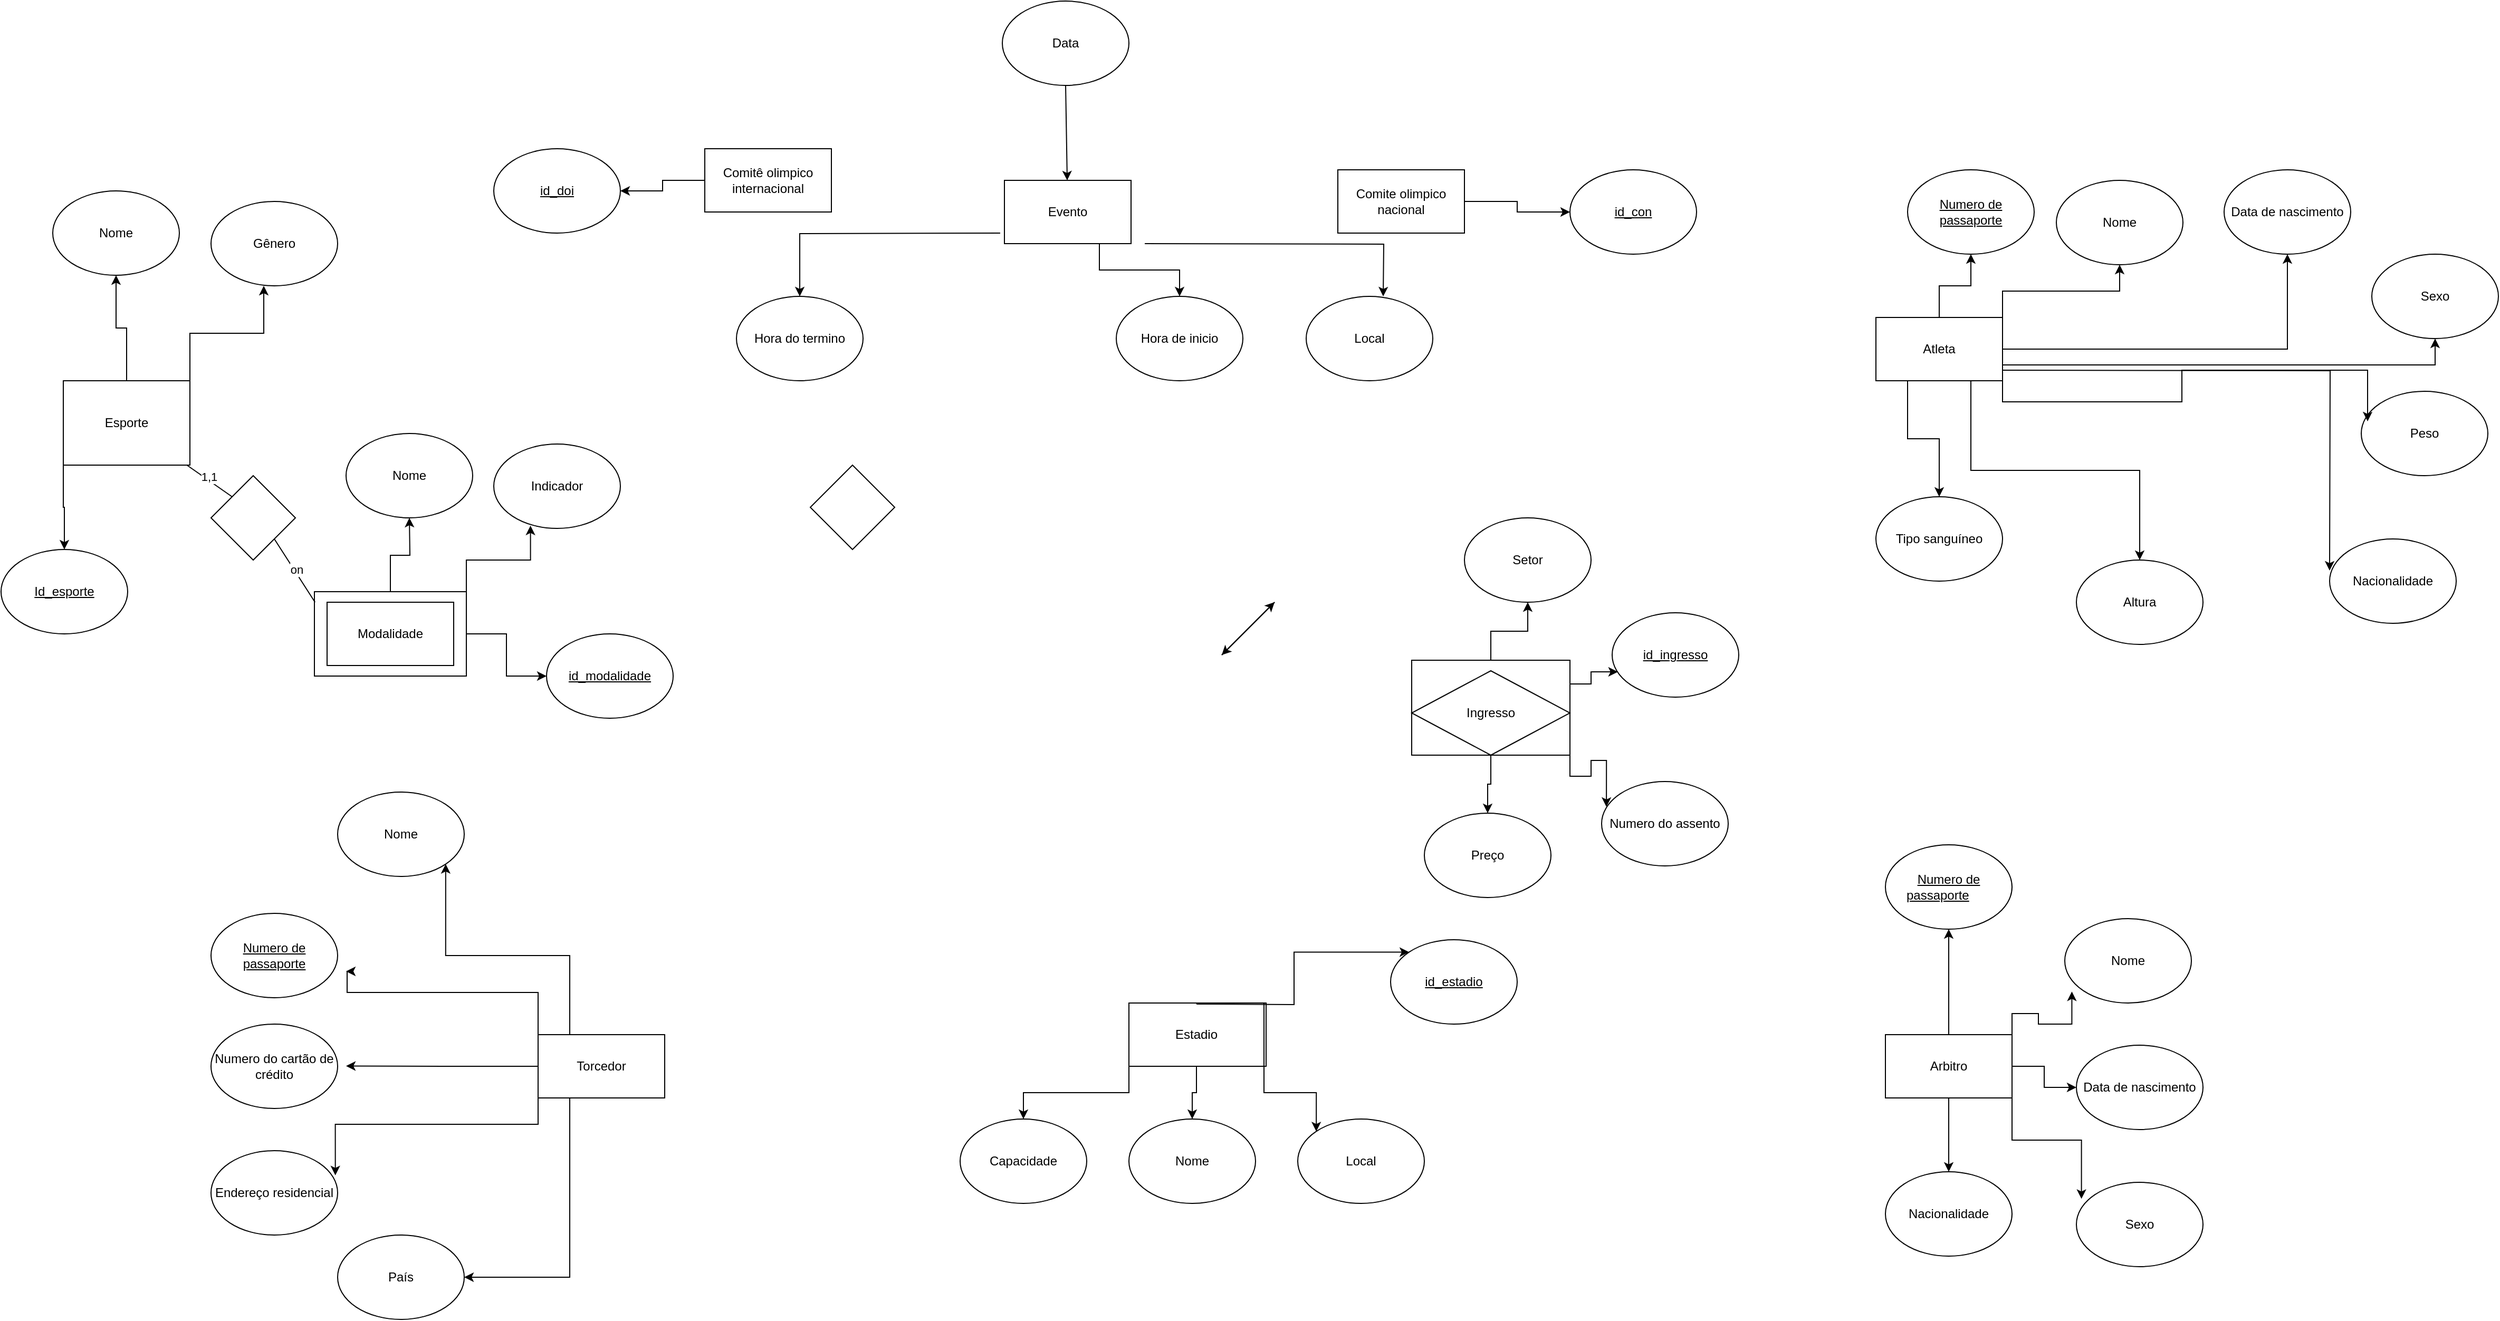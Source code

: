 <mxfile version="24.3.1" type="github">
  <diagram name="Página-1" id="cCtqzTzzAUkSLdhD5IMJ">
    <mxGraphModel dx="3407" dy="2283" grid="1" gridSize="10" guides="1" tooltips="1" connect="1" arrows="1" fold="1" page="1" pageScale="1" pageWidth="827" pageHeight="1169" math="0" shadow="0">
      <root>
        <mxCell id="0" />
        <mxCell id="1" parent="0" />
        <mxCell id="eIRAdP5x8XvNj79uJ43E-24" style="edgeStyle=orthogonalEdgeStyle;rounded=0;orthogonalLoop=1;jettySize=auto;html=1;exitX=0.5;exitY=0;exitDx=0;exitDy=0;entryX=0.5;entryY=1;entryDx=0;entryDy=0;" edge="1" parent="1" source="eIRAdP5x8XvNj79uJ43E-1" target="eIRAdP5x8XvNj79uJ43E-23">
          <mxGeometry relative="1" as="geometry" />
        </mxCell>
        <mxCell id="eIRAdP5x8XvNj79uJ43E-69" style="edgeStyle=orthogonalEdgeStyle;rounded=0;orthogonalLoop=1;jettySize=auto;html=1;exitX=0;exitY=1;exitDx=0;exitDy=0;entryX=0.5;entryY=0;entryDx=0;entryDy=0;" edge="1" parent="1" source="eIRAdP5x8XvNj79uJ43E-1" target="eIRAdP5x8XvNj79uJ43E-68">
          <mxGeometry relative="1" as="geometry" />
        </mxCell>
        <mxCell id="eIRAdP5x8XvNj79uJ43E-1" value="Esporte" style="rounded=0;whiteSpace=wrap;html=1;" vertex="1" parent="1">
          <mxGeometry x="-768" y="230" width="120" height="80" as="geometry" />
        </mxCell>
        <mxCell id="eIRAdP5x8XvNj79uJ43E-29" style="edgeStyle=orthogonalEdgeStyle;rounded=0;orthogonalLoop=1;jettySize=auto;html=1;exitX=0.5;exitY=0;exitDx=0;exitDy=0;" edge="1" parent="1" source="eIRAdP5x8XvNj79uJ43E-7">
          <mxGeometry relative="1" as="geometry">
            <mxPoint x="-440" y="360" as="targetPoint" />
          </mxGeometry>
        </mxCell>
        <mxCell id="eIRAdP5x8XvNj79uJ43E-98" style="edgeStyle=orthogonalEdgeStyle;rounded=0;orthogonalLoop=1;jettySize=auto;html=1;exitX=1;exitY=0.5;exitDx=0;exitDy=0;entryX=0;entryY=0.5;entryDx=0;entryDy=0;" edge="1" parent="1" source="eIRAdP5x8XvNj79uJ43E-7" target="eIRAdP5x8XvNj79uJ43E-97">
          <mxGeometry relative="1" as="geometry" />
        </mxCell>
        <mxCell id="eIRAdP5x8XvNj79uJ43E-7" value="Modalidade" style="rounded=0;whiteSpace=wrap;html=1;" vertex="1" parent="1">
          <mxGeometry x="-530" y="430" width="144" height="80" as="geometry" />
        </mxCell>
        <mxCell id="eIRAdP5x8XvNj79uJ43E-91" style="edgeStyle=orthogonalEdgeStyle;rounded=0;orthogonalLoop=1;jettySize=auto;html=1;exitX=0;exitY=0.5;exitDx=0;exitDy=0;entryX=1;entryY=0.5;entryDx=0;entryDy=0;" edge="1" parent="1" source="eIRAdP5x8XvNj79uJ43E-10" target="eIRAdP5x8XvNj79uJ43E-90">
          <mxGeometry relative="1" as="geometry" />
        </mxCell>
        <mxCell id="eIRAdP5x8XvNj79uJ43E-10" value="Comitê olimpico internacional" style="rounded=0;whiteSpace=wrap;html=1;" vertex="1" parent="1">
          <mxGeometry x="-160" y="10" width="120" height="60" as="geometry" />
        </mxCell>
        <mxCell id="eIRAdP5x8XvNj79uJ43E-13" value="Modalidade" style="rounded=0;whiteSpace=wrap;html=1;" vertex="1" parent="1">
          <mxGeometry x="-518" y="440" width="120" height="60" as="geometry" />
        </mxCell>
        <mxCell id="eIRAdP5x8XvNj79uJ43E-93" style="edgeStyle=orthogonalEdgeStyle;rounded=0;orthogonalLoop=1;jettySize=auto;html=1;exitX=1;exitY=0.5;exitDx=0;exitDy=0;entryX=0;entryY=0.5;entryDx=0;entryDy=0;" edge="1" parent="1" source="eIRAdP5x8XvNj79uJ43E-14" target="eIRAdP5x8XvNj79uJ43E-92">
          <mxGeometry relative="1" as="geometry" />
        </mxCell>
        <mxCell id="eIRAdP5x8XvNj79uJ43E-14" value="Comite olimpico nacional" style="rounded=0;whiteSpace=wrap;html=1;" vertex="1" parent="1">
          <mxGeometry x="440" y="30" width="120" height="60" as="geometry" />
        </mxCell>
        <mxCell id="eIRAdP5x8XvNj79uJ43E-71" style="edgeStyle=orthogonalEdgeStyle;rounded=0;orthogonalLoop=1;jettySize=auto;html=1;exitX=0.5;exitY=0;exitDx=0;exitDy=0;entryX=0.5;entryY=1;entryDx=0;entryDy=0;" edge="1" parent="1" source="eIRAdP5x8XvNj79uJ43E-15" target="eIRAdP5x8XvNj79uJ43E-46">
          <mxGeometry relative="1" as="geometry" />
        </mxCell>
        <mxCell id="eIRAdP5x8XvNj79uJ43E-72" style="edgeStyle=orthogonalEdgeStyle;rounded=0;orthogonalLoop=1;jettySize=auto;html=1;exitX=1;exitY=0;exitDx=0;exitDy=0;" edge="1" parent="1" source="eIRAdP5x8XvNj79uJ43E-15" target="eIRAdP5x8XvNj79uJ43E-43">
          <mxGeometry relative="1" as="geometry" />
        </mxCell>
        <mxCell id="eIRAdP5x8XvNj79uJ43E-73" style="edgeStyle=orthogonalEdgeStyle;rounded=0;orthogonalLoop=1;jettySize=auto;html=1;exitX=1;exitY=0.5;exitDx=0;exitDy=0;" edge="1" parent="1" source="eIRAdP5x8XvNj79uJ43E-15" target="eIRAdP5x8XvNj79uJ43E-50">
          <mxGeometry relative="1" as="geometry">
            <mxPoint x="1240" y="210" as="targetPoint" />
          </mxGeometry>
        </mxCell>
        <mxCell id="eIRAdP5x8XvNj79uJ43E-74" style="edgeStyle=orthogonalEdgeStyle;rounded=0;orthogonalLoop=1;jettySize=auto;html=1;exitX=1;exitY=0.75;exitDx=0;exitDy=0;entryX=0.5;entryY=1;entryDx=0;entryDy=0;" edge="1" parent="1" source="eIRAdP5x8XvNj79uJ43E-15" target="eIRAdP5x8XvNj79uJ43E-48">
          <mxGeometry relative="1" as="geometry" />
        </mxCell>
        <mxCell id="eIRAdP5x8XvNj79uJ43E-76" style="edgeStyle=orthogonalEdgeStyle;rounded=0;orthogonalLoop=1;jettySize=auto;html=1;exitX=1;exitY=1;exitDx=0;exitDy=0;entryX=0;entryY=0.5;entryDx=0;entryDy=0;" edge="1" parent="1">
          <mxGeometry relative="1" as="geometry">
            <mxPoint x="1070" y="220" as="sourcePoint" />
            <mxPoint x="1380" y="410" as="targetPoint" />
          </mxGeometry>
        </mxCell>
        <mxCell id="eIRAdP5x8XvNj79uJ43E-77" style="edgeStyle=orthogonalEdgeStyle;rounded=0;orthogonalLoop=1;jettySize=auto;html=1;exitX=0.75;exitY=1;exitDx=0;exitDy=0;" edge="1" parent="1" source="eIRAdP5x8XvNj79uJ43E-15" target="eIRAdP5x8XvNj79uJ43E-45">
          <mxGeometry relative="1" as="geometry" />
        </mxCell>
        <mxCell id="eIRAdP5x8XvNj79uJ43E-78" style="edgeStyle=orthogonalEdgeStyle;rounded=0;orthogonalLoop=1;jettySize=auto;html=1;exitX=0.25;exitY=1;exitDx=0;exitDy=0;" edge="1" parent="1" source="eIRAdP5x8XvNj79uJ43E-15" target="eIRAdP5x8XvNj79uJ43E-47">
          <mxGeometry relative="1" as="geometry" />
        </mxCell>
        <mxCell id="eIRAdP5x8XvNj79uJ43E-15" value="Atleta" style="rounded=0;whiteSpace=wrap;html=1;" vertex="1" parent="1">
          <mxGeometry x="950" y="170" width="120" height="60" as="geometry" />
        </mxCell>
        <mxCell id="eIRAdP5x8XvNj79uJ43E-79" style="edgeStyle=orthogonalEdgeStyle;rounded=0;orthogonalLoop=1;jettySize=auto;html=1;exitX=0.5;exitY=0;exitDx=0;exitDy=0;" edge="1" parent="1" source="eIRAdP5x8XvNj79uJ43E-16" target="eIRAdP5x8XvNj79uJ43E-51">
          <mxGeometry relative="1" as="geometry" />
        </mxCell>
        <mxCell id="eIRAdP5x8XvNj79uJ43E-81" style="edgeStyle=orthogonalEdgeStyle;rounded=0;orthogonalLoop=1;jettySize=auto;html=1;exitX=1;exitY=0.5;exitDx=0;exitDy=0;entryX=0;entryY=0.5;entryDx=0;entryDy=0;" edge="1" parent="1" source="eIRAdP5x8XvNj79uJ43E-16" target="eIRAdP5x8XvNj79uJ43E-54">
          <mxGeometry relative="1" as="geometry" />
        </mxCell>
        <mxCell id="eIRAdP5x8XvNj79uJ43E-83" style="edgeStyle=orthogonalEdgeStyle;rounded=0;orthogonalLoop=1;jettySize=auto;html=1;exitX=0.5;exitY=1;exitDx=0;exitDy=0;entryX=0.5;entryY=0;entryDx=0;entryDy=0;" edge="1" parent="1" source="eIRAdP5x8XvNj79uJ43E-16" target="eIRAdP5x8XvNj79uJ43E-55">
          <mxGeometry relative="1" as="geometry" />
        </mxCell>
        <mxCell id="eIRAdP5x8XvNj79uJ43E-16" value="Arbitro" style="rounded=0;whiteSpace=wrap;html=1;" vertex="1" parent="1">
          <mxGeometry x="959" y="850" width="120" height="60" as="geometry" />
        </mxCell>
        <mxCell id="eIRAdP5x8XvNj79uJ43E-38" style="edgeStyle=orthogonalEdgeStyle;rounded=0;orthogonalLoop=1;jettySize=auto;html=1;exitX=0.75;exitY=1;exitDx=0;exitDy=0;" edge="1" parent="1" source="eIRAdP5x8XvNj79uJ43E-17" target="eIRAdP5x8XvNj79uJ43E-32">
          <mxGeometry relative="1" as="geometry" />
        </mxCell>
        <mxCell id="eIRAdP5x8XvNj79uJ43E-39" style="edgeStyle=orthogonalEdgeStyle;rounded=0;orthogonalLoop=1;jettySize=auto;html=1;exitX=1;exitY=1;exitDx=0;exitDy=0;entryX=0.5;entryY=0;entryDx=0;entryDy=0;" edge="1" parent="1">
          <mxGeometry relative="1" as="geometry">
            <mxPoint x="257" y="100" as="sourcePoint" />
            <mxPoint x="483.0" y="150" as="targetPoint" />
          </mxGeometry>
        </mxCell>
        <mxCell id="eIRAdP5x8XvNj79uJ43E-17" value="Evento" style="rounded=0;whiteSpace=wrap;html=1;" vertex="1" parent="1">
          <mxGeometry x="124" y="40" width="120" height="60" as="geometry" />
        </mxCell>
        <mxCell id="eIRAdP5x8XvNj79uJ43E-63" style="edgeStyle=orthogonalEdgeStyle;rounded=0;orthogonalLoop=1;jettySize=auto;html=1;entryX=1;entryY=1;entryDx=0;entryDy=0;exitX=0.25;exitY=0;exitDx=0;exitDy=0;" edge="1" parent="1" source="eIRAdP5x8XvNj79uJ43E-19" target="eIRAdP5x8XvNj79uJ43E-61">
          <mxGeometry relative="1" as="geometry">
            <mxPoint x="-410" y="790" as="sourcePoint" />
          </mxGeometry>
        </mxCell>
        <mxCell id="eIRAdP5x8XvNj79uJ43E-64" style="edgeStyle=orthogonalEdgeStyle;rounded=0;orthogonalLoop=1;jettySize=auto;html=1;exitX=0;exitY=0.25;exitDx=0;exitDy=0;" edge="1" parent="1" source="eIRAdP5x8XvNj79uJ43E-19">
          <mxGeometry relative="1" as="geometry">
            <mxPoint x="-500" y="790" as="targetPoint" />
            <Array as="points">
              <mxPoint x="-318" y="810" />
              <mxPoint x="-499" y="810" />
              <mxPoint x="-499" y="790" />
            </Array>
          </mxGeometry>
        </mxCell>
        <mxCell id="eIRAdP5x8XvNj79uJ43E-65" style="edgeStyle=orthogonalEdgeStyle;rounded=0;orthogonalLoop=1;jettySize=auto;html=1;exitX=0;exitY=0.5;exitDx=0;exitDy=0;" edge="1" parent="1" source="eIRAdP5x8XvNj79uJ43E-19">
          <mxGeometry relative="1" as="geometry">
            <mxPoint x="-500" y="879.727" as="targetPoint" />
          </mxGeometry>
        </mxCell>
        <mxCell id="eIRAdP5x8XvNj79uJ43E-67" style="edgeStyle=orthogonalEdgeStyle;rounded=0;orthogonalLoop=1;jettySize=auto;html=1;exitX=0.25;exitY=1;exitDx=0;exitDy=0;entryX=1;entryY=0.5;entryDx=0;entryDy=0;" edge="1" parent="1" source="eIRAdP5x8XvNj79uJ43E-19" target="eIRAdP5x8XvNj79uJ43E-60">
          <mxGeometry relative="1" as="geometry" />
        </mxCell>
        <mxCell id="eIRAdP5x8XvNj79uJ43E-19" value="Torcedor" style="rounded=0;whiteSpace=wrap;html=1;" vertex="1" parent="1">
          <mxGeometry x="-318" y="850" width="120" height="60" as="geometry" />
        </mxCell>
        <mxCell id="eIRAdP5x8XvNj79uJ43E-20" value="Estadio" style="rounded=0;whiteSpace=wrap;html=1;" vertex="1" parent="1">
          <mxGeometry x="252" y="820" width="120" height="60" as="geometry" />
        </mxCell>
        <mxCell id="eIRAdP5x8XvNj79uJ43E-23" value="Nome" style="ellipse;whiteSpace=wrap;html=1;" vertex="1" parent="1">
          <mxGeometry x="-778" y="50" width="120" height="80" as="geometry" />
        </mxCell>
        <mxCell id="eIRAdP5x8XvNj79uJ43E-25" value="Gênero" style="ellipse;whiteSpace=wrap;html=1;" vertex="1" parent="1">
          <mxGeometry x="-628" y="60" width="120" height="80" as="geometry" />
        </mxCell>
        <mxCell id="eIRAdP5x8XvNj79uJ43E-26" style="edgeStyle=orthogonalEdgeStyle;rounded=0;orthogonalLoop=1;jettySize=auto;html=1;exitX=1;exitY=0;exitDx=0;exitDy=0;" edge="1" parent="1" source="eIRAdP5x8XvNj79uJ43E-1">
          <mxGeometry relative="1" as="geometry">
            <mxPoint x="-578" y="140" as="targetPoint" />
            <Array as="points">
              <mxPoint x="-648" y="185" />
              <mxPoint x="-578" y="185" />
            </Array>
          </mxGeometry>
        </mxCell>
        <mxCell id="eIRAdP5x8XvNj79uJ43E-27" value="Nome" style="ellipse;whiteSpace=wrap;html=1;" vertex="1" parent="1">
          <mxGeometry x="-500" y="280" width="120" height="80" as="geometry" />
        </mxCell>
        <mxCell id="eIRAdP5x8XvNj79uJ43E-28" value="Indicador" style="ellipse;whiteSpace=wrap;html=1;" vertex="1" parent="1">
          <mxGeometry x="-360" y="290" width="120" height="80" as="geometry" />
        </mxCell>
        <mxCell id="eIRAdP5x8XvNj79uJ43E-30" style="edgeStyle=orthogonalEdgeStyle;rounded=0;orthogonalLoop=1;jettySize=auto;html=1;exitX=1;exitY=0;exitDx=0;exitDy=0;entryX=0.29;entryY=0.967;entryDx=0;entryDy=0;entryPerimeter=0;" edge="1" parent="1" source="eIRAdP5x8XvNj79uJ43E-7" target="eIRAdP5x8XvNj79uJ43E-28">
          <mxGeometry relative="1" as="geometry" />
        </mxCell>
        <mxCell id="eIRAdP5x8XvNj79uJ43E-32" value="Hora de inicio" style="ellipse;whiteSpace=wrap;html=1;" vertex="1" parent="1">
          <mxGeometry x="230" y="150" width="120" height="80" as="geometry" />
        </mxCell>
        <mxCell id="eIRAdP5x8XvNj79uJ43E-33" value="Data" style="ellipse;whiteSpace=wrap;html=1;" vertex="1" parent="1">
          <mxGeometry x="122" y="-130" width="120" height="80" as="geometry" />
        </mxCell>
        <mxCell id="eIRAdP5x8XvNj79uJ43E-34" value="Hora do termino" style="ellipse;whiteSpace=wrap;html=1;" vertex="1" parent="1">
          <mxGeometry x="-130" y="150" width="120" height="80" as="geometry" />
        </mxCell>
        <mxCell id="eIRAdP5x8XvNj79uJ43E-35" value="Local" style="ellipse;whiteSpace=wrap;html=1;" vertex="1" parent="1">
          <mxGeometry x="410" y="150" width="120" height="80" as="geometry" />
        </mxCell>
        <mxCell id="eIRAdP5x8XvNj79uJ43E-37" style="edgeStyle=orthogonalEdgeStyle;rounded=0;orthogonalLoop=1;jettySize=auto;html=1;entryX=0.5;entryY=0;entryDx=0;entryDy=0;" edge="1" parent="1" target="eIRAdP5x8XvNj79uJ43E-34">
          <mxGeometry relative="1" as="geometry">
            <mxPoint x="120" y="90" as="sourcePoint" />
          </mxGeometry>
        </mxCell>
        <mxCell id="eIRAdP5x8XvNj79uJ43E-40" value="Nome" style="ellipse;whiteSpace=wrap;html=1;" vertex="1" parent="1">
          <mxGeometry x="242" y="930" width="120" height="80" as="geometry" />
        </mxCell>
        <mxCell id="eIRAdP5x8XvNj79uJ43E-41" value="Local" style="ellipse;whiteSpace=wrap;html=1;" vertex="1" parent="1">
          <mxGeometry x="402" y="930" width="120" height="80" as="geometry" />
        </mxCell>
        <mxCell id="eIRAdP5x8XvNj79uJ43E-42" value="Capacidade" style="ellipse;whiteSpace=wrap;html=1;" vertex="1" parent="1">
          <mxGeometry x="82" y="930" width="120" height="80" as="geometry" />
        </mxCell>
        <mxCell id="eIRAdP5x8XvNj79uJ43E-43" value="Nome" style="ellipse;whiteSpace=wrap;html=1;" vertex="1" parent="1">
          <mxGeometry x="1121" y="40" width="120" height="80" as="geometry" />
        </mxCell>
        <mxCell id="eIRAdP5x8XvNj79uJ43E-44" value="Peso" style="ellipse;whiteSpace=wrap;html=1;" vertex="1" parent="1">
          <mxGeometry x="1410" y="240" width="120" height="80" as="geometry" />
        </mxCell>
        <mxCell id="eIRAdP5x8XvNj79uJ43E-45" value="Altura" style="ellipse;whiteSpace=wrap;html=1;" vertex="1" parent="1">
          <mxGeometry x="1140" y="400" width="120" height="80" as="geometry" />
        </mxCell>
        <mxCell id="eIRAdP5x8XvNj79uJ43E-46" value="&lt;u&gt;Numero de passaporte&lt;/u&gt;" style="ellipse;whiteSpace=wrap;html=1;" vertex="1" parent="1">
          <mxGeometry x="980" y="30" width="120" height="80" as="geometry" />
        </mxCell>
        <mxCell id="eIRAdP5x8XvNj79uJ43E-47" value="Tipo sanguíneo" style="ellipse;whiteSpace=wrap;html=1;" vertex="1" parent="1">
          <mxGeometry x="950" y="340" width="120" height="80" as="geometry" />
        </mxCell>
        <mxCell id="eIRAdP5x8XvNj79uJ43E-48" value="Sexo" style="ellipse;whiteSpace=wrap;html=1;" vertex="1" parent="1">
          <mxGeometry x="1420" y="110" width="120" height="80" as="geometry" />
        </mxCell>
        <mxCell id="eIRAdP5x8XvNj79uJ43E-49" value="Nacionalidade" style="ellipse;whiteSpace=wrap;html=1;" vertex="1" parent="1">
          <mxGeometry x="1380" y="380" width="120" height="80" as="geometry" />
        </mxCell>
        <mxCell id="eIRAdP5x8XvNj79uJ43E-50" value="Data de nascimento" style="ellipse;whiteSpace=wrap;html=1;" vertex="1" parent="1">
          <mxGeometry x="1280" y="30" width="120" height="80" as="geometry" />
        </mxCell>
        <mxCell id="eIRAdP5x8XvNj79uJ43E-51" value="&lt;u&gt;Numero de passaporte&lt;span style=&quot;white-space: pre;&quot;&gt;&#x9;&lt;/span&gt;&lt;/u&gt;" style="ellipse;whiteSpace=wrap;html=1;" vertex="1" parent="1">
          <mxGeometry x="959" y="670" width="120" height="80" as="geometry" />
        </mxCell>
        <mxCell id="eIRAdP5x8XvNj79uJ43E-53" value="Sexo" style="ellipse;whiteSpace=wrap;html=1;" vertex="1" parent="1">
          <mxGeometry x="1140" y="990" width="120" height="80" as="geometry" />
        </mxCell>
        <mxCell id="eIRAdP5x8XvNj79uJ43E-54" value="Data de nascimento" style="ellipse;whiteSpace=wrap;html=1;" vertex="1" parent="1">
          <mxGeometry x="1140" y="860" width="120" height="80" as="geometry" />
        </mxCell>
        <mxCell id="eIRAdP5x8XvNj79uJ43E-55" value="Nacionalidade" style="ellipse;whiteSpace=wrap;html=1;" vertex="1" parent="1">
          <mxGeometry x="959" y="980" width="120" height="80" as="geometry" />
        </mxCell>
        <mxCell id="eIRAdP5x8XvNj79uJ43E-56" value="Nome" style="ellipse;whiteSpace=wrap;html=1;" vertex="1" parent="1">
          <mxGeometry x="1129" y="740" width="120" height="80" as="geometry" />
        </mxCell>
        <mxCell id="eIRAdP5x8XvNj79uJ43E-58" value="&lt;u&gt;Numero de passaporte&lt;/u&gt;" style="ellipse;whiteSpace=wrap;html=1;" vertex="1" parent="1">
          <mxGeometry x="-628" y="735" width="120" height="80" as="geometry" />
        </mxCell>
        <mxCell id="eIRAdP5x8XvNj79uJ43E-59" value="Endereço residencial" style="ellipse;whiteSpace=wrap;html=1;" vertex="1" parent="1">
          <mxGeometry x="-628" y="960" width="120" height="80" as="geometry" />
        </mxCell>
        <mxCell id="eIRAdP5x8XvNj79uJ43E-60" value="País" style="ellipse;whiteSpace=wrap;html=1;" vertex="1" parent="1">
          <mxGeometry x="-508" y="1040" width="120" height="80" as="geometry" />
        </mxCell>
        <mxCell id="eIRAdP5x8XvNj79uJ43E-61" value="Nome" style="ellipse;whiteSpace=wrap;html=1;" vertex="1" parent="1">
          <mxGeometry x="-508" y="620" width="120" height="80" as="geometry" />
        </mxCell>
        <mxCell id="eIRAdP5x8XvNj79uJ43E-62" value="Numero do cartão de crédito" style="ellipse;whiteSpace=wrap;html=1;" vertex="1" parent="1">
          <mxGeometry x="-628" y="840" width="120" height="80" as="geometry" />
        </mxCell>
        <mxCell id="eIRAdP5x8XvNj79uJ43E-66" style="edgeStyle=orthogonalEdgeStyle;rounded=0;orthogonalLoop=1;jettySize=auto;html=1;exitX=0;exitY=1;exitDx=0;exitDy=0;entryX=0.982;entryY=0.292;entryDx=0;entryDy=0;entryPerimeter=0;" edge="1" parent="1" source="eIRAdP5x8XvNj79uJ43E-19" target="eIRAdP5x8XvNj79uJ43E-59">
          <mxGeometry relative="1" as="geometry" />
        </mxCell>
        <mxCell id="eIRAdP5x8XvNj79uJ43E-68" value="&lt;u&gt;Id_esporte&lt;/u&gt;" style="ellipse;whiteSpace=wrap;html=1;" vertex="1" parent="1">
          <mxGeometry x="-827" y="390" width="120" height="80" as="geometry" />
        </mxCell>
        <mxCell id="eIRAdP5x8XvNj79uJ43E-75" style="edgeStyle=orthogonalEdgeStyle;rounded=0;orthogonalLoop=1;jettySize=auto;html=1;exitX=1;exitY=1;exitDx=0;exitDy=0;entryX=0.05;entryY=0.356;entryDx=0;entryDy=0;entryPerimeter=0;" edge="1" parent="1" source="eIRAdP5x8XvNj79uJ43E-15" target="eIRAdP5x8XvNj79uJ43E-44">
          <mxGeometry relative="1" as="geometry" />
        </mxCell>
        <mxCell id="eIRAdP5x8XvNj79uJ43E-80" style="edgeStyle=orthogonalEdgeStyle;rounded=0;orthogonalLoop=1;jettySize=auto;html=1;exitX=1;exitY=0;exitDx=0;exitDy=0;entryX=0.056;entryY=0.864;entryDx=0;entryDy=0;entryPerimeter=0;" edge="1" parent="1" source="eIRAdP5x8XvNj79uJ43E-16" target="eIRAdP5x8XvNj79uJ43E-56">
          <mxGeometry relative="1" as="geometry" />
        </mxCell>
        <mxCell id="eIRAdP5x8XvNj79uJ43E-82" style="edgeStyle=orthogonalEdgeStyle;rounded=0;orthogonalLoop=1;jettySize=auto;html=1;exitX=1;exitY=1;exitDx=0;exitDy=0;entryX=0.04;entryY=0.196;entryDx=0;entryDy=0;entryPerimeter=0;" edge="1" parent="1" source="eIRAdP5x8XvNj79uJ43E-16" target="eIRAdP5x8XvNj79uJ43E-53">
          <mxGeometry relative="1" as="geometry" />
        </mxCell>
        <mxCell id="eIRAdP5x8XvNj79uJ43E-87" style="edgeStyle=orthogonalEdgeStyle;rounded=0;orthogonalLoop=1;jettySize=auto;html=1;exitX=0.5;exitY=1;exitDx=0;exitDy=0;entryX=0.5;entryY=0;entryDx=0;entryDy=0;" edge="1" parent="1" source="eIRAdP5x8XvNj79uJ43E-86" target="eIRAdP5x8XvNj79uJ43E-40">
          <mxGeometry relative="1" as="geometry" />
        </mxCell>
        <mxCell id="eIRAdP5x8XvNj79uJ43E-88" style="edgeStyle=orthogonalEdgeStyle;rounded=0;orthogonalLoop=1;jettySize=auto;html=1;exitX=1;exitY=1;exitDx=0;exitDy=0;entryX=0;entryY=0;entryDx=0;entryDy=0;" edge="1" parent="1" source="eIRAdP5x8XvNj79uJ43E-86" target="eIRAdP5x8XvNj79uJ43E-41">
          <mxGeometry relative="1" as="geometry" />
        </mxCell>
        <mxCell id="eIRAdP5x8XvNj79uJ43E-89" style="edgeStyle=orthogonalEdgeStyle;rounded=0;orthogonalLoop=1;jettySize=auto;html=1;exitX=0;exitY=1;exitDx=0;exitDy=0;entryX=0.5;entryY=0;entryDx=0;entryDy=0;" edge="1" parent="1" source="eIRAdP5x8XvNj79uJ43E-86" target="eIRAdP5x8XvNj79uJ43E-42">
          <mxGeometry relative="1" as="geometry" />
        </mxCell>
        <mxCell id="eIRAdP5x8XvNj79uJ43E-86" value="Estadio" style="rounded=0;whiteSpace=wrap;html=1;" vertex="1" parent="1">
          <mxGeometry x="242" y="820" width="128" height="60" as="geometry" />
        </mxCell>
        <mxCell id="eIRAdP5x8XvNj79uJ43E-90" value="&lt;u&gt;id_doi&lt;/u&gt;" style="ellipse;whiteSpace=wrap;html=1;" vertex="1" parent="1">
          <mxGeometry x="-360" y="10" width="120" height="80" as="geometry" />
        </mxCell>
        <mxCell id="eIRAdP5x8XvNj79uJ43E-92" value="&lt;u&gt;id_con&lt;/u&gt;" style="ellipse;whiteSpace=wrap;html=1;" vertex="1" parent="1">
          <mxGeometry x="660" y="30" width="120" height="80" as="geometry" />
        </mxCell>
        <mxCell id="eIRAdP5x8XvNj79uJ43E-95" value="&lt;u&gt;id_estadio&lt;/u&gt;" style="ellipse;whiteSpace=wrap;html=1;" vertex="1" parent="1">
          <mxGeometry x="490" y="760" width="120" height="80" as="geometry" />
        </mxCell>
        <mxCell id="eIRAdP5x8XvNj79uJ43E-96" style="edgeStyle=orthogonalEdgeStyle;rounded=0;orthogonalLoop=1;jettySize=auto;html=1;entryX=0;entryY=0;entryDx=0;entryDy=0;" edge="1" parent="1" target="eIRAdP5x8XvNj79uJ43E-95">
          <mxGeometry relative="1" as="geometry">
            <mxPoint x="306" y="821.0" as="sourcePoint" />
            <mxPoint x="440" y="570" as="targetPoint" />
          </mxGeometry>
        </mxCell>
        <mxCell id="eIRAdP5x8XvNj79uJ43E-97" value="&lt;u&gt;id_modalidade&lt;/u&gt;" style="ellipse;whiteSpace=wrap;html=1;" vertex="1" parent="1">
          <mxGeometry x="-310" y="470" width="120" height="80" as="geometry" />
        </mxCell>
        <mxCell id="eIRAdP5x8XvNj79uJ43E-112" style="edgeStyle=orthogonalEdgeStyle;rounded=0;orthogonalLoop=1;jettySize=auto;html=1;exitX=0.5;exitY=0;exitDx=0;exitDy=0;" edge="1" parent="1" source="eIRAdP5x8XvNj79uJ43E-99" target="eIRAdP5x8XvNj79uJ43E-105">
          <mxGeometry relative="1" as="geometry" />
        </mxCell>
        <mxCell id="eIRAdP5x8XvNj79uJ43E-99" value="" style="rounded=0;whiteSpace=wrap;html=1;" vertex="1" parent="1">
          <mxGeometry x="510" y="495" width="150" height="90" as="geometry" />
        </mxCell>
        <mxCell id="eIRAdP5x8XvNj79uJ43E-109" style="edgeStyle=orthogonalEdgeStyle;rounded=0;orthogonalLoop=1;jettySize=auto;html=1;exitX=0.5;exitY=1;exitDx=0;exitDy=0;entryX=0.5;entryY=0;entryDx=0;entryDy=0;" edge="1" parent="1" source="eIRAdP5x8XvNj79uJ43E-100" target="eIRAdP5x8XvNj79uJ43E-108">
          <mxGeometry relative="1" as="geometry" />
        </mxCell>
        <mxCell id="eIRAdP5x8XvNj79uJ43E-100" value="Ingresso" style="rhombus;whiteSpace=wrap;html=1;" vertex="1" parent="1">
          <mxGeometry x="510" y="505" width="150" height="80" as="geometry" />
        </mxCell>
        <mxCell id="eIRAdP5x8XvNj79uJ43E-105" value="Setor" style="ellipse;whiteSpace=wrap;html=1;" vertex="1" parent="1">
          <mxGeometry x="560" y="360" width="120" height="80" as="geometry" />
        </mxCell>
        <mxCell id="eIRAdP5x8XvNj79uJ43E-106" value="&lt;u&gt;id_ingresso&lt;/u&gt;" style="ellipse;whiteSpace=wrap;html=1;" vertex="1" parent="1">
          <mxGeometry x="700" y="450" width="120" height="80" as="geometry" />
        </mxCell>
        <mxCell id="eIRAdP5x8XvNj79uJ43E-107" value="Numero do assento" style="ellipse;whiteSpace=wrap;html=1;" vertex="1" parent="1">
          <mxGeometry x="690" y="610" width="120" height="80" as="geometry" />
        </mxCell>
        <mxCell id="eIRAdP5x8XvNj79uJ43E-108" value="Preço" style="ellipse;whiteSpace=wrap;html=1;" vertex="1" parent="1">
          <mxGeometry x="522" y="640" width="120" height="80" as="geometry" />
        </mxCell>
        <mxCell id="eIRAdP5x8XvNj79uJ43E-110" style="edgeStyle=orthogonalEdgeStyle;rounded=0;orthogonalLoop=1;jettySize=auto;html=1;exitX=1;exitY=1;exitDx=0;exitDy=0;entryX=0.038;entryY=0.3;entryDx=0;entryDy=0;entryPerimeter=0;" edge="1" parent="1" source="eIRAdP5x8XvNj79uJ43E-99" target="eIRAdP5x8XvNj79uJ43E-107">
          <mxGeometry relative="1" as="geometry" />
        </mxCell>
        <mxCell id="eIRAdP5x8XvNj79uJ43E-111" style="edgeStyle=orthogonalEdgeStyle;rounded=0;orthogonalLoop=1;jettySize=auto;html=1;exitX=1;exitY=0.25;exitDx=0;exitDy=0;entryX=0.045;entryY=0.7;entryDx=0;entryDy=0;entryPerimeter=0;" edge="1" parent="1" source="eIRAdP5x8XvNj79uJ43E-99" target="eIRAdP5x8XvNj79uJ43E-106">
          <mxGeometry relative="1" as="geometry" />
        </mxCell>
        <mxCell id="eIRAdP5x8XvNj79uJ43E-113" value="" style="endArrow=classic;html=1;rounded=0;exitX=0.5;exitY=1;exitDx=0;exitDy=0;" edge="1" parent="1" source="eIRAdP5x8XvNj79uJ43E-33" target="eIRAdP5x8XvNj79uJ43E-17">
          <mxGeometry width="50" height="50" relative="1" as="geometry">
            <mxPoint x="170" y="10" as="sourcePoint" />
            <mxPoint x="220" y="-70" as="targetPoint" />
          </mxGeometry>
        </mxCell>
        <mxCell id="eIRAdP5x8XvNj79uJ43E-115" value="" style="rhombus;whiteSpace=wrap;html=1;" vertex="1" parent="1">
          <mxGeometry x="-628" y="320" width="80" height="80" as="geometry" />
        </mxCell>
        <mxCell id="eIRAdP5x8XvNj79uJ43E-118" value="" style="endArrow=none;html=1;rounded=0;entryX=0;entryY=0;entryDx=0;entryDy=0;" edge="1" parent="1" source="eIRAdP5x8XvNj79uJ43E-1" target="eIRAdP5x8XvNj79uJ43E-115">
          <mxGeometry width="50" height="50" relative="1" as="geometry">
            <mxPoint x="-190" y="540" as="sourcePoint" />
            <mxPoint x="-140" y="490" as="targetPoint" />
          </mxGeometry>
        </mxCell>
        <mxCell id="eIRAdP5x8XvNj79uJ43E-121" value="1,1" style="edgeLabel;html=1;align=center;verticalAlign=middle;resizable=0;points=[];" vertex="1" connectable="0" parent="eIRAdP5x8XvNj79uJ43E-118">
          <mxGeometry x="-0.118" y="3" relative="1" as="geometry">
            <mxPoint as="offset" />
          </mxGeometry>
        </mxCell>
        <mxCell id="eIRAdP5x8XvNj79uJ43E-120" value="0" style="endArrow=none;html=1;rounded=0;entryX=1;entryY=1;entryDx=0;entryDy=0;exitX=0.004;exitY=0.125;exitDx=0;exitDy=0;exitPerimeter=0;" edge="1" parent="1" source="eIRAdP5x8XvNj79uJ43E-7" target="eIRAdP5x8XvNj79uJ43E-115">
          <mxGeometry width="50" height="50" relative="1" as="geometry">
            <mxPoint x="-190" y="540" as="sourcePoint" />
            <mxPoint x="-140" y="490" as="targetPoint" />
          </mxGeometry>
        </mxCell>
        <mxCell id="eIRAdP5x8XvNj79uJ43E-122" value="on" style="edgeLabel;html=1;align=center;verticalAlign=middle;resizable=0;points=[];" vertex="1" connectable="0" parent="eIRAdP5x8XvNj79uJ43E-120">
          <mxGeometry x="-0.006" y="-2" relative="1" as="geometry">
            <mxPoint as="offset" />
          </mxGeometry>
        </mxCell>
        <mxCell id="eIRAdP5x8XvNj79uJ43E-123" value="" style="rhombus;whiteSpace=wrap;html=1;" vertex="1" parent="1">
          <mxGeometry x="-60" y="310" width="80" height="80" as="geometry" />
        </mxCell>
        <mxCell id="eIRAdP5x8XvNj79uJ43E-124" value="" style="endArrow=classic;startArrow=classic;html=1;rounded=0;" edge="1" parent="1">
          <mxGeometry width="50" height="50" relative="1" as="geometry">
            <mxPoint x="330" y="490" as="sourcePoint" />
            <mxPoint x="380" y="440" as="targetPoint" />
          </mxGeometry>
        </mxCell>
        <mxCell id="eIRAdP5x8XvNj79uJ43E-125" value="" style="endArrow=none;html=1;rounded=0;" edge="1" parent="1">
          <mxGeometry width="50" height="50" relative="1" as="geometry">
            <mxPoint x="330" y="490" as="sourcePoint" />
            <mxPoint x="380" y="440" as="targetPoint" />
          </mxGeometry>
        </mxCell>
        <mxCell id="eIRAdP5x8XvNj79uJ43E-126" value="" style="endArrow=none;html=1;rounded=0;" edge="1" parent="1">
          <mxGeometry width="50" height="50" relative="1" as="geometry">
            <mxPoint x="330" y="490" as="sourcePoint" />
            <mxPoint x="380" y="440" as="targetPoint" />
          </mxGeometry>
        </mxCell>
      </root>
    </mxGraphModel>
  </diagram>
</mxfile>

